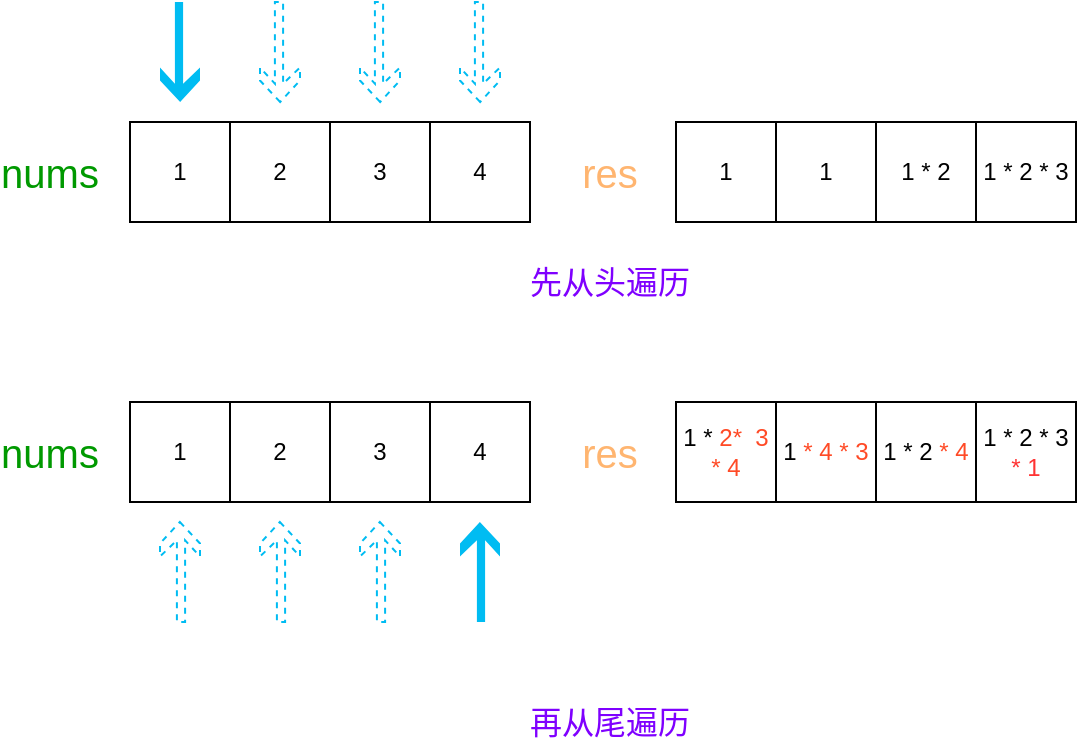 <mxfile version="10.6.5" type="device"><diagram id="P2b4O3X3tyGLODaJQv60" name="第 1 页"><mxGraphModel dx="1398" dy="761" grid="1" gridSize="10" guides="1" tooltips="1" connect="1" arrows="1" fold="1" page="1" pageScale="1" pageWidth="827" pageHeight="1169" math="0" shadow="0"><root><mxCell id="0"/><mxCell id="1" parent="0"/><mxCell id="cr-YOf4Rh3nTy3bQy1i5-1" value="1" style="rounded=0;whiteSpace=wrap;html=1;" vertex="1" parent="1"><mxGeometry x="140" y="110" width="50" height="50" as="geometry"/></mxCell><mxCell id="cr-YOf4Rh3nTy3bQy1i5-3" value="2" style="rounded=0;whiteSpace=wrap;html=1;" vertex="1" parent="1"><mxGeometry x="190" y="110" width="50" height="50" as="geometry"/></mxCell><mxCell id="cr-YOf4Rh3nTy3bQy1i5-4" value="3" style="rounded=0;whiteSpace=wrap;html=1;" vertex="1" parent="1"><mxGeometry x="240" y="110" width="50" height="50" as="geometry"/></mxCell><mxCell id="cr-YOf4Rh3nTy3bQy1i5-5" value="4" style="rounded=0;whiteSpace=wrap;html=1;" vertex="1" parent="1"><mxGeometry x="290" y="110" width="50" height="50" as="geometry"/></mxCell><mxCell id="cr-YOf4Rh3nTy3bQy1i5-6" value="" style="pointerEvents=1;shadow=0;dashed=0;html=1;strokeColor=none;labelPosition=center;verticalLabelPosition=bottom;verticalAlign=top;align=center;shape=mxgraph.mscae.deprecated.poster_arrow;fillColor=#00BCF2;" vertex="1" parent="1"><mxGeometry x="155" y="50" width="20" height="50" as="geometry"/></mxCell><mxCell id="cr-YOf4Rh3nTy3bQy1i5-7" value="" style="pointerEvents=1;shadow=0;dashed=0;html=1;strokeColor=none;labelPosition=center;verticalLabelPosition=bottom;verticalAlign=top;align=center;shape=mxgraph.mscae.deprecated.poster_arrow;fillColor=#00BCF2;direction=west;" vertex="1" parent="1"><mxGeometry x="305" y="310" width="20" height="50" as="geometry"/></mxCell><mxCell id="cr-YOf4Rh3nTy3bQy1i5-8" value="1" style="rounded=0;whiteSpace=wrap;html=1;" vertex="1" parent="1"><mxGeometry x="413" y="110" width="50" height="50" as="geometry"/></mxCell><mxCell id="cr-YOf4Rh3nTy3bQy1i5-9" value="1" style="rounded=0;whiteSpace=wrap;html=1;" vertex="1" parent="1"><mxGeometry x="463" y="110" width="50" height="50" as="geometry"/></mxCell><mxCell id="cr-YOf4Rh3nTy3bQy1i5-10" value="1 * 2" style="rounded=0;whiteSpace=wrap;html=1;" vertex="1" parent="1"><mxGeometry x="513" y="110" width="50" height="50" as="geometry"/></mxCell><mxCell id="cr-YOf4Rh3nTy3bQy1i5-11" value="1 * 2 * 3" style="rounded=0;whiteSpace=wrap;html=1;" vertex="1" parent="1"><mxGeometry x="563" y="110" width="50" height="50" as="geometry"/></mxCell><mxCell id="cr-YOf4Rh3nTy3bQy1i5-12" value="1" style="rounded=0;whiteSpace=wrap;html=1;" vertex="1" parent="1"><mxGeometry x="140" y="250" width="50" height="50" as="geometry"/></mxCell><mxCell id="cr-YOf4Rh3nTy3bQy1i5-13" value="2" style="rounded=0;whiteSpace=wrap;html=1;" vertex="1" parent="1"><mxGeometry x="190" y="250" width="50" height="50" as="geometry"/></mxCell><mxCell id="cr-YOf4Rh3nTy3bQy1i5-14" value="3" style="rounded=0;whiteSpace=wrap;html=1;" vertex="1" parent="1"><mxGeometry x="240" y="250" width="50" height="50" as="geometry"/></mxCell><mxCell id="cr-YOf4Rh3nTy3bQy1i5-15" value="4" style="rounded=0;whiteSpace=wrap;html=1;" vertex="1" parent="1"><mxGeometry x="290" y="250" width="50" height="50" as="geometry"/></mxCell><mxCell id="cr-YOf4Rh3nTy3bQy1i5-16" value="1 * &lt;font color=&quot;#ff4a26&quot;&gt;2*&amp;nbsp; 3 * 4&lt;/font&gt;" style="rounded=0;whiteSpace=wrap;html=1;" vertex="1" parent="1"><mxGeometry x="413" y="250" width="50" height="50" as="geometry"/></mxCell><mxCell id="cr-YOf4Rh3nTy3bQy1i5-17" value="1 &lt;font color=&quot;#ff4a26&quot;&gt;* 4 * 3&lt;/font&gt;" style="rounded=0;whiteSpace=wrap;html=1;" vertex="1" parent="1"><mxGeometry x="463" y="250" width="50" height="50" as="geometry"/></mxCell><mxCell id="cr-YOf4Rh3nTy3bQy1i5-18" value="1 * 2 &lt;font color=&quot;#ff4a26&quot;&gt;* 4&lt;/font&gt;" style="rounded=0;whiteSpace=wrap;html=1;" vertex="1" parent="1"><mxGeometry x="513" y="250" width="50" height="50" as="geometry"/></mxCell><mxCell id="cr-YOf4Rh3nTy3bQy1i5-19" value="1 * 2 * 3 &lt;font color=&quot;#ff3333&quot;&gt;* 1&lt;/font&gt;" style="rounded=0;whiteSpace=wrap;html=1;" vertex="1" parent="1"><mxGeometry x="563" y="250" width="50" height="50" as="geometry"/></mxCell><mxCell id="cr-YOf4Rh3nTy3bQy1i5-21" value="nums" style="text;html=1;strokeColor=none;fillColor=none;align=center;verticalAlign=middle;whiteSpace=wrap;rounded=0;fontColor=#009900;fontSize=20;" vertex="1" parent="1"><mxGeometry x="80" y="125" width="40" height="20" as="geometry"/></mxCell><mxCell id="cr-YOf4Rh3nTy3bQy1i5-23" value="nums" style="text;html=1;strokeColor=none;fillColor=none;align=center;verticalAlign=middle;whiteSpace=wrap;rounded=0;fontColor=#009900;fontSize=20;" vertex="1" parent="1"><mxGeometry x="80" y="265" width="40" height="20" as="geometry"/></mxCell><mxCell id="cr-YOf4Rh3nTy3bQy1i5-24" value="&lt;font color=&quot;#ffb570&quot;&gt;res&lt;/font&gt;" style="text;html=1;strokeColor=none;fillColor=none;align=center;verticalAlign=middle;whiteSpace=wrap;rounded=0;fontColor=#009900;fontSize=20;" vertex="1" parent="1"><mxGeometry x="360" y="125" width="40" height="20" as="geometry"/></mxCell><mxCell id="cr-YOf4Rh3nTy3bQy1i5-25" value="&lt;font color=&quot;#ffb570&quot;&gt;res&lt;/font&gt;" style="text;html=1;strokeColor=none;fillColor=none;align=center;verticalAlign=middle;whiteSpace=wrap;rounded=0;fontColor=#009900;fontSize=20;" vertex="1" parent="1"><mxGeometry x="360" y="265" width="40" height="20" as="geometry"/></mxCell><mxCell id="cr-YOf4Rh3nTy3bQy1i5-26" value="" style="pointerEvents=1;shadow=0;dashed=1;html=1;strokeColor=#00BCF2;labelPosition=center;verticalLabelPosition=bottom;verticalAlign=top;align=center;shape=mxgraph.mscae.deprecated.poster_arrow;fillColor=none;" vertex="1" parent="1"><mxGeometry x="205" y="50" width="20" height="50" as="geometry"/></mxCell><mxCell id="cr-YOf4Rh3nTy3bQy1i5-27" value="" style="pointerEvents=1;shadow=0;dashed=1;html=1;strokeColor=#00BCF2;labelPosition=center;verticalLabelPosition=bottom;verticalAlign=top;align=center;shape=mxgraph.mscae.deprecated.poster_arrow;fillColor=none;" vertex="1" parent="1"><mxGeometry x="255" y="50" width="20" height="50" as="geometry"/></mxCell><mxCell id="cr-YOf4Rh3nTy3bQy1i5-28" value="" style="pointerEvents=1;shadow=0;dashed=1;html=1;strokeColor=#00BCF2;labelPosition=center;verticalLabelPosition=bottom;verticalAlign=top;align=center;shape=mxgraph.mscae.deprecated.poster_arrow;fillColor=none;" vertex="1" parent="1"><mxGeometry x="305" y="50" width="20" height="50" as="geometry"/></mxCell><mxCell id="cr-YOf4Rh3nTy3bQy1i5-29" value="" style="pointerEvents=1;shadow=0;dashed=1;html=1;strokeColor=#00BCF2;labelPosition=center;verticalLabelPosition=bottom;verticalAlign=top;align=center;shape=mxgraph.mscae.deprecated.poster_arrow;fillColor=none;direction=west;" vertex="1" parent="1"><mxGeometry x="155" y="310" width="20" height="50" as="geometry"/></mxCell><mxCell id="cr-YOf4Rh3nTy3bQy1i5-30" value="" style="pointerEvents=1;shadow=0;dashed=1;html=1;strokeColor=#00BCF2;labelPosition=center;verticalLabelPosition=bottom;verticalAlign=top;align=center;shape=mxgraph.mscae.deprecated.poster_arrow;fillColor=none;direction=west;" vertex="1" parent="1"><mxGeometry x="205" y="310" width="20" height="50" as="geometry"/></mxCell><mxCell id="cr-YOf4Rh3nTy3bQy1i5-31" value="" style="pointerEvents=1;shadow=0;dashed=1;html=1;strokeColor=#00BCF2;labelPosition=center;verticalLabelPosition=bottom;verticalAlign=top;align=center;shape=mxgraph.mscae.deprecated.poster_arrow;fillColor=none;direction=west;" vertex="1" parent="1"><mxGeometry x="255" y="310" width="20" height="50" as="geometry"/></mxCell><mxCell id="cr-YOf4Rh3nTy3bQy1i5-32" value="先从头遍历" style="text;html=1;strokeColor=none;fillColor=none;align=center;verticalAlign=middle;whiteSpace=wrap;rounded=0;dashed=1;fontSize=16;fontColor=#7F00FF;" vertex="1" parent="1"><mxGeometry x="315" y="180" width="130" height="20" as="geometry"/></mxCell><mxCell id="cr-YOf4Rh3nTy3bQy1i5-33" value="再从尾遍历" style="text;html=1;strokeColor=none;fillColor=none;align=center;verticalAlign=middle;whiteSpace=wrap;rounded=0;dashed=1;fontSize=16;fontColor=#7F00FF;" vertex="1" parent="1"><mxGeometry x="315" y="400" width="130" height="20" as="geometry"/></mxCell></root></mxGraphModel></diagram></mxfile>